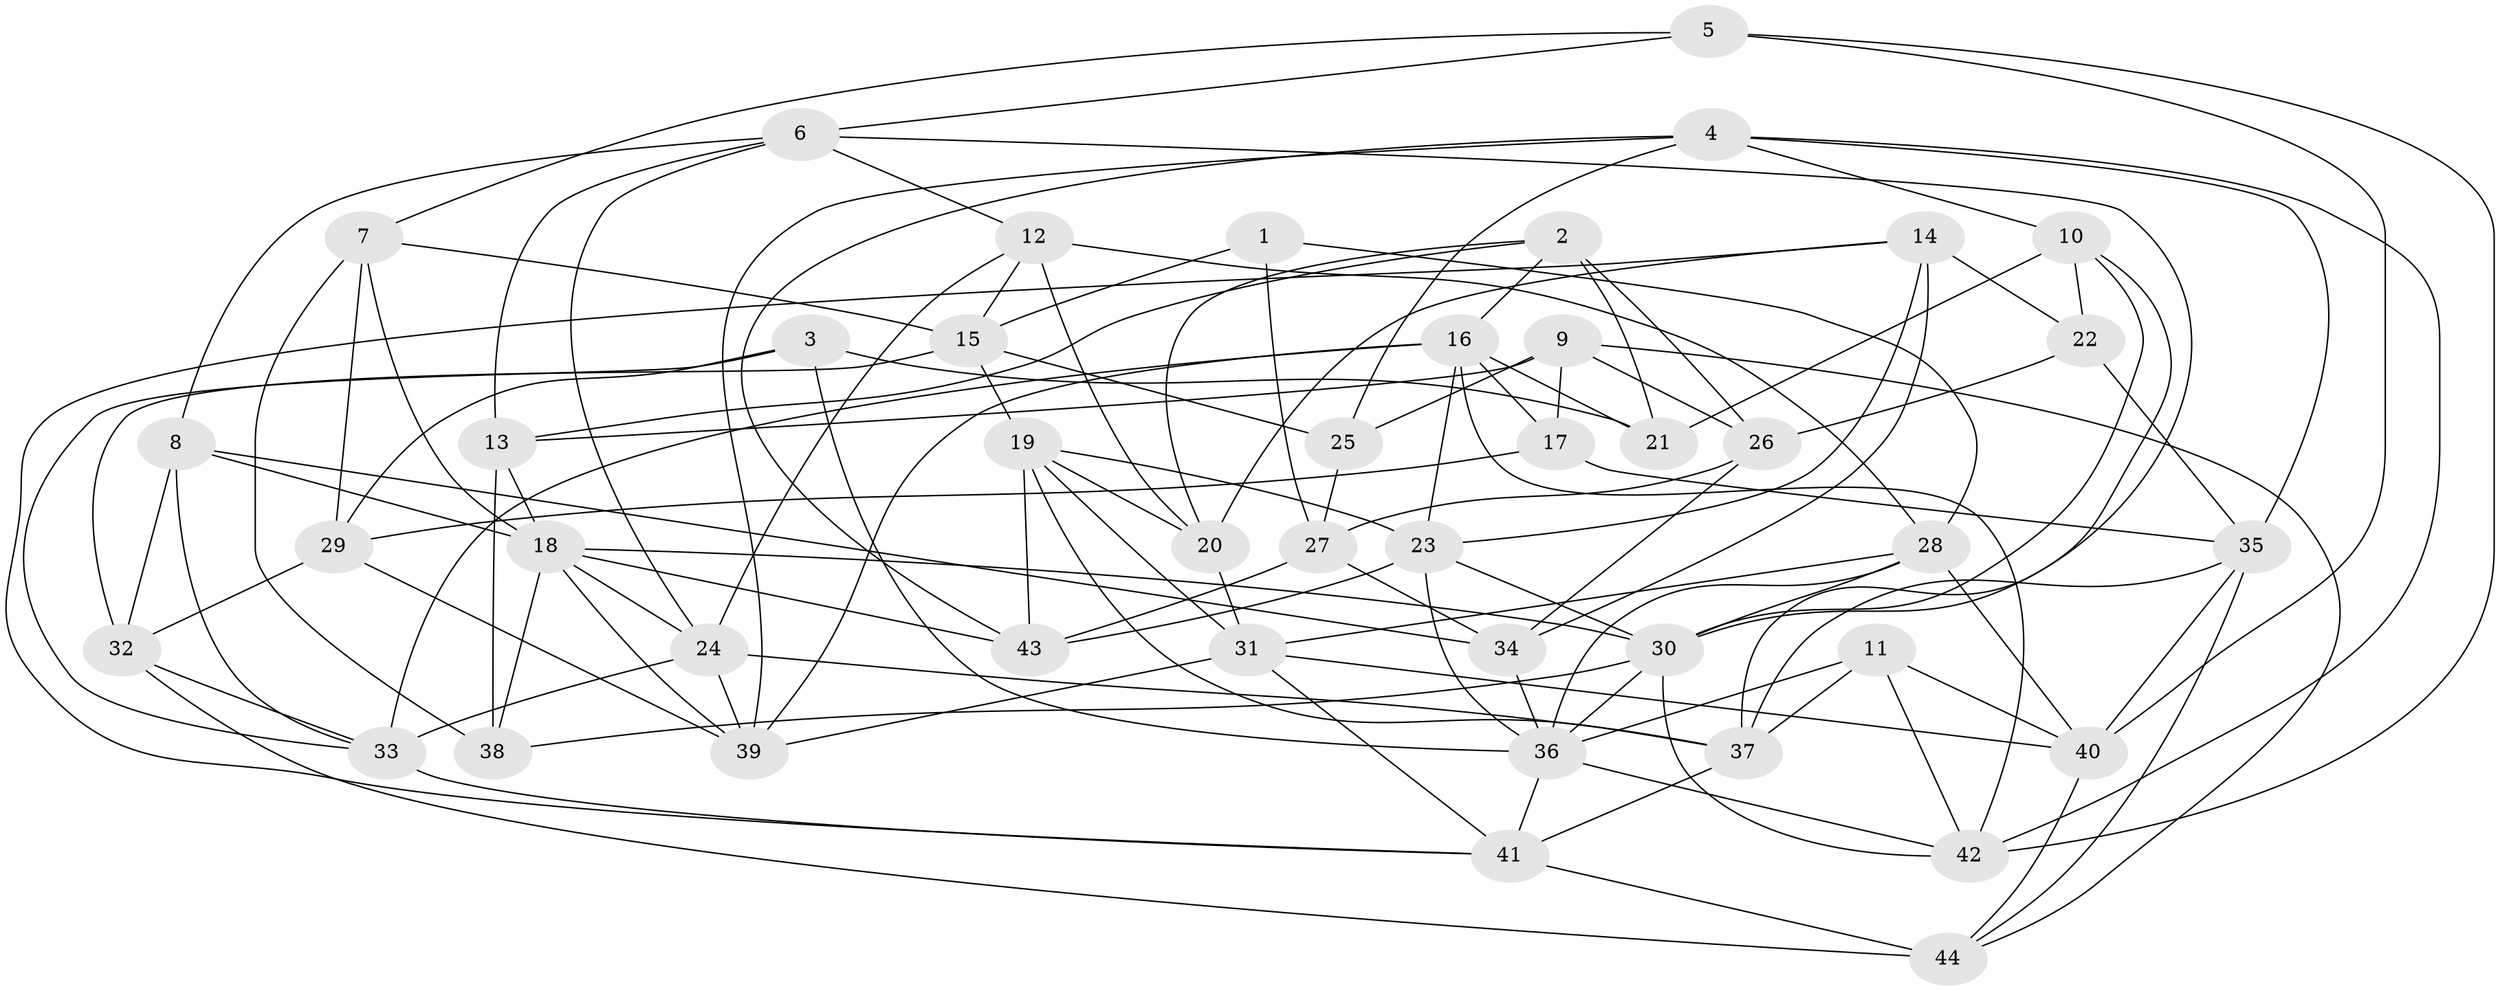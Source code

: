 // original degree distribution, {4: 1.0}
// Generated by graph-tools (version 1.1) at 2025/02/03/09/25 03:02:58]
// undirected, 44 vertices, 118 edges
graph export_dot {
graph [start="1"]
  node [color=gray90,style=filled];
  1;
  2;
  3;
  4;
  5;
  6;
  7;
  8;
  9;
  10;
  11;
  12;
  13;
  14;
  15;
  16;
  17;
  18;
  19;
  20;
  21;
  22;
  23;
  24;
  25;
  26;
  27;
  28;
  29;
  30;
  31;
  32;
  33;
  34;
  35;
  36;
  37;
  38;
  39;
  40;
  41;
  42;
  43;
  44;
  1 -- 15 [weight=1.0];
  1 -- 27 [weight=2.0];
  1 -- 28 [weight=1.0];
  2 -- 13 [weight=1.0];
  2 -- 16 [weight=1.0];
  2 -- 20 [weight=1.0];
  2 -- 21 [weight=1.0];
  2 -- 26 [weight=2.0];
  3 -- 21 [weight=1.0];
  3 -- 29 [weight=1.0];
  3 -- 33 [weight=1.0];
  3 -- 36 [weight=1.0];
  4 -- 10 [weight=1.0];
  4 -- 25 [weight=1.0];
  4 -- 35 [weight=1.0];
  4 -- 39 [weight=1.0];
  4 -- 42 [weight=1.0];
  4 -- 43 [weight=1.0];
  5 -- 6 [weight=1.0];
  5 -- 7 [weight=1.0];
  5 -- 40 [weight=1.0];
  5 -- 42 [weight=1.0];
  6 -- 8 [weight=1.0];
  6 -- 12 [weight=1.0];
  6 -- 13 [weight=1.0];
  6 -- 24 [weight=1.0];
  6 -- 30 [weight=1.0];
  7 -- 15 [weight=1.0];
  7 -- 18 [weight=1.0];
  7 -- 29 [weight=2.0];
  7 -- 38 [weight=1.0];
  8 -- 18 [weight=2.0];
  8 -- 32 [weight=1.0];
  8 -- 33 [weight=1.0];
  8 -- 34 [weight=1.0];
  9 -- 13 [weight=2.0];
  9 -- 17 [weight=1.0];
  9 -- 25 [weight=1.0];
  9 -- 26 [weight=1.0];
  9 -- 44 [weight=1.0];
  10 -- 21 [weight=2.0];
  10 -- 22 [weight=1.0];
  10 -- 30 [weight=1.0];
  10 -- 37 [weight=1.0];
  11 -- 36 [weight=1.0];
  11 -- 37 [weight=1.0];
  11 -- 40 [weight=1.0];
  11 -- 42 [weight=1.0];
  12 -- 15 [weight=1.0];
  12 -- 20 [weight=2.0];
  12 -- 24 [weight=1.0];
  12 -- 28 [weight=1.0];
  13 -- 18 [weight=1.0];
  13 -- 38 [weight=1.0];
  14 -- 20 [weight=1.0];
  14 -- 22 [weight=1.0];
  14 -- 23 [weight=1.0];
  14 -- 34 [weight=2.0];
  14 -- 41 [weight=1.0];
  15 -- 19 [weight=1.0];
  15 -- 25 [weight=1.0];
  15 -- 32 [weight=1.0];
  16 -- 17 [weight=1.0];
  16 -- 21 [weight=2.0];
  16 -- 23 [weight=1.0];
  16 -- 33 [weight=1.0];
  16 -- 39 [weight=1.0];
  16 -- 42 [weight=1.0];
  17 -- 29 [weight=1.0];
  17 -- 35 [weight=1.0];
  18 -- 24 [weight=1.0];
  18 -- 30 [weight=1.0];
  18 -- 38 [weight=1.0];
  18 -- 39 [weight=1.0];
  18 -- 43 [weight=2.0];
  19 -- 20 [weight=1.0];
  19 -- 23 [weight=1.0];
  19 -- 31 [weight=1.0];
  19 -- 37 [weight=1.0];
  19 -- 43 [weight=1.0];
  20 -- 31 [weight=1.0];
  22 -- 26 [weight=1.0];
  22 -- 35 [weight=1.0];
  23 -- 30 [weight=1.0];
  23 -- 36 [weight=1.0];
  23 -- 43 [weight=1.0];
  24 -- 33 [weight=1.0];
  24 -- 37 [weight=1.0];
  24 -- 39 [weight=1.0];
  25 -- 27 [weight=1.0];
  26 -- 27 [weight=1.0];
  26 -- 34 [weight=1.0];
  27 -- 34 [weight=1.0];
  27 -- 43 [weight=1.0];
  28 -- 30 [weight=1.0];
  28 -- 31 [weight=1.0];
  28 -- 36 [weight=1.0];
  28 -- 40 [weight=1.0];
  29 -- 32 [weight=1.0];
  29 -- 39 [weight=1.0];
  30 -- 36 [weight=1.0];
  30 -- 38 [weight=1.0];
  30 -- 42 [weight=1.0];
  31 -- 39 [weight=1.0];
  31 -- 40 [weight=1.0];
  31 -- 41 [weight=1.0];
  32 -- 33 [weight=1.0];
  32 -- 44 [weight=2.0];
  33 -- 41 [weight=1.0];
  34 -- 36 [weight=1.0];
  35 -- 37 [weight=1.0];
  35 -- 40 [weight=1.0];
  35 -- 44 [weight=1.0];
  36 -- 41 [weight=1.0];
  36 -- 42 [weight=1.0];
  37 -- 41 [weight=1.0];
  40 -- 44 [weight=1.0];
  41 -- 44 [weight=1.0];
}

